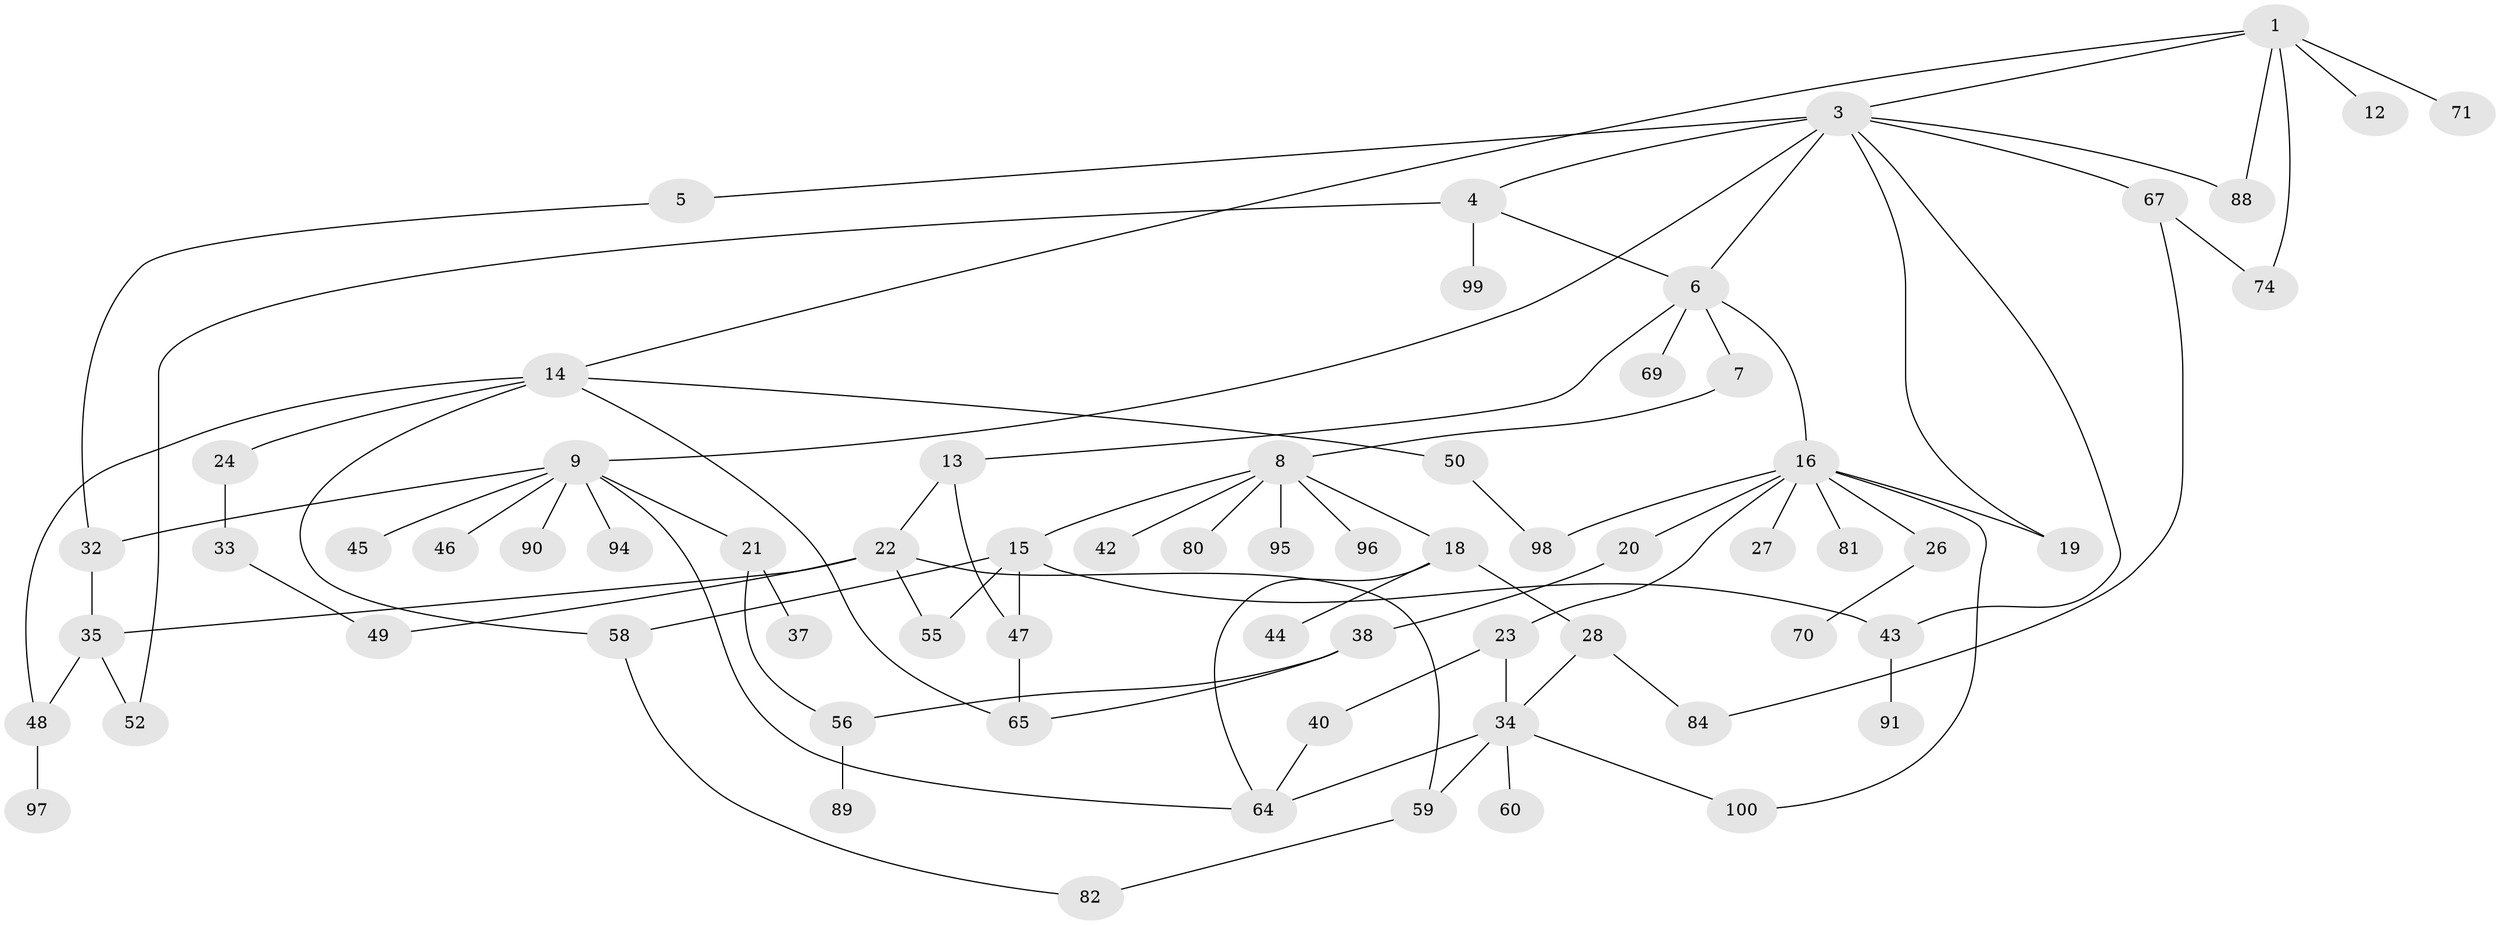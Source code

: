 // original degree distribution, {4: 0.11, 8: 0.02, 2: 0.29, 6: 0.04, 3: 0.21, 7: 0.02, 1: 0.31}
// Generated by graph-tools (version 1.1) at 2025/54/02/21/25 11:54:43]
// undirected, 67 vertices, 91 edges
graph export_dot {
graph [start="1"]
  node [color=gray90,style=filled];
  1 [super="+2"];
  3 [super="+30"];
  4 [super="+54"];
  5;
  6 [super="+10"];
  7 [super="+92"];
  8 [super="+41"];
  9 [super="+11"];
  12;
  13 [super="+76"];
  14 [super="+75"];
  15 [super="+29"];
  16 [super="+17"];
  18 [super="+79"];
  19 [super="+31"];
  20 [super="+36"];
  21 [super="+25"];
  22 [super="+86"];
  23 [super="+66"];
  24;
  26 [super="+87"];
  27;
  28 [super="+57"];
  32;
  33 [super="+73"];
  34 [super="+39"];
  35 [super="+63"];
  37;
  38 [super="+51"];
  40 [super="+77"];
  42 [super="+61"];
  43 [super="+72"];
  44;
  45;
  46;
  47;
  48;
  49;
  50 [super="+53"];
  52 [super="+62"];
  55;
  56;
  58 [super="+83"];
  59 [super="+78"];
  60;
  64;
  65 [super="+93"];
  67 [super="+68"];
  69 [super="+85"];
  70;
  71;
  74;
  80;
  81;
  82;
  84;
  88;
  89;
  90;
  91;
  94;
  95;
  96;
  97;
  98;
  99;
  100;
  1 -- 3;
  1 -- 12;
  1 -- 88;
  1 -- 74;
  1 -- 14;
  1 -- 71;
  3 -- 4 [weight=2];
  3 -- 5;
  3 -- 6;
  3 -- 9;
  3 -- 19;
  3 -- 43;
  3 -- 88;
  3 -- 67;
  4 -- 52;
  4 -- 99;
  4 -- 6;
  5 -- 32;
  6 -- 7;
  6 -- 13;
  6 -- 69;
  6 -- 16;
  7 -- 8;
  8 -- 15;
  8 -- 18;
  8 -- 42;
  8 -- 80;
  8 -- 96;
  8 -- 95;
  9 -- 21;
  9 -- 45;
  9 -- 46;
  9 -- 94;
  9 -- 64;
  9 -- 32;
  9 -- 90;
  13 -- 22;
  13 -- 47;
  14 -- 24;
  14 -- 50;
  14 -- 65;
  14 -- 48;
  14 -- 58;
  15 -- 47;
  15 -- 58;
  15 -- 55;
  15 -- 43;
  16 -- 20;
  16 -- 23;
  16 -- 27;
  16 -- 98;
  16 -- 100;
  16 -- 81;
  16 -- 26;
  16 -- 19;
  18 -- 28;
  18 -- 44;
  18 -- 64;
  20 -- 38;
  21 -- 37;
  21 -- 56;
  22 -- 35;
  22 -- 49;
  22 -- 55;
  22 -- 59;
  23 -- 34;
  23 -- 40;
  24 -- 33;
  26 -- 70;
  28 -- 34;
  28 -- 84;
  32 -- 35;
  33 -- 49;
  34 -- 60;
  34 -- 100;
  34 -- 59;
  34 -- 64;
  35 -- 48;
  35 -- 52;
  38 -- 56;
  38 -- 65;
  40 -- 64;
  43 -- 91;
  47 -- 65;
  48 -- 97;
  50 -- 98;
  56 -- 89;
  58 -- 82;
  59 -- 82;
  67 -- 74;
  67 -- 84;
}
